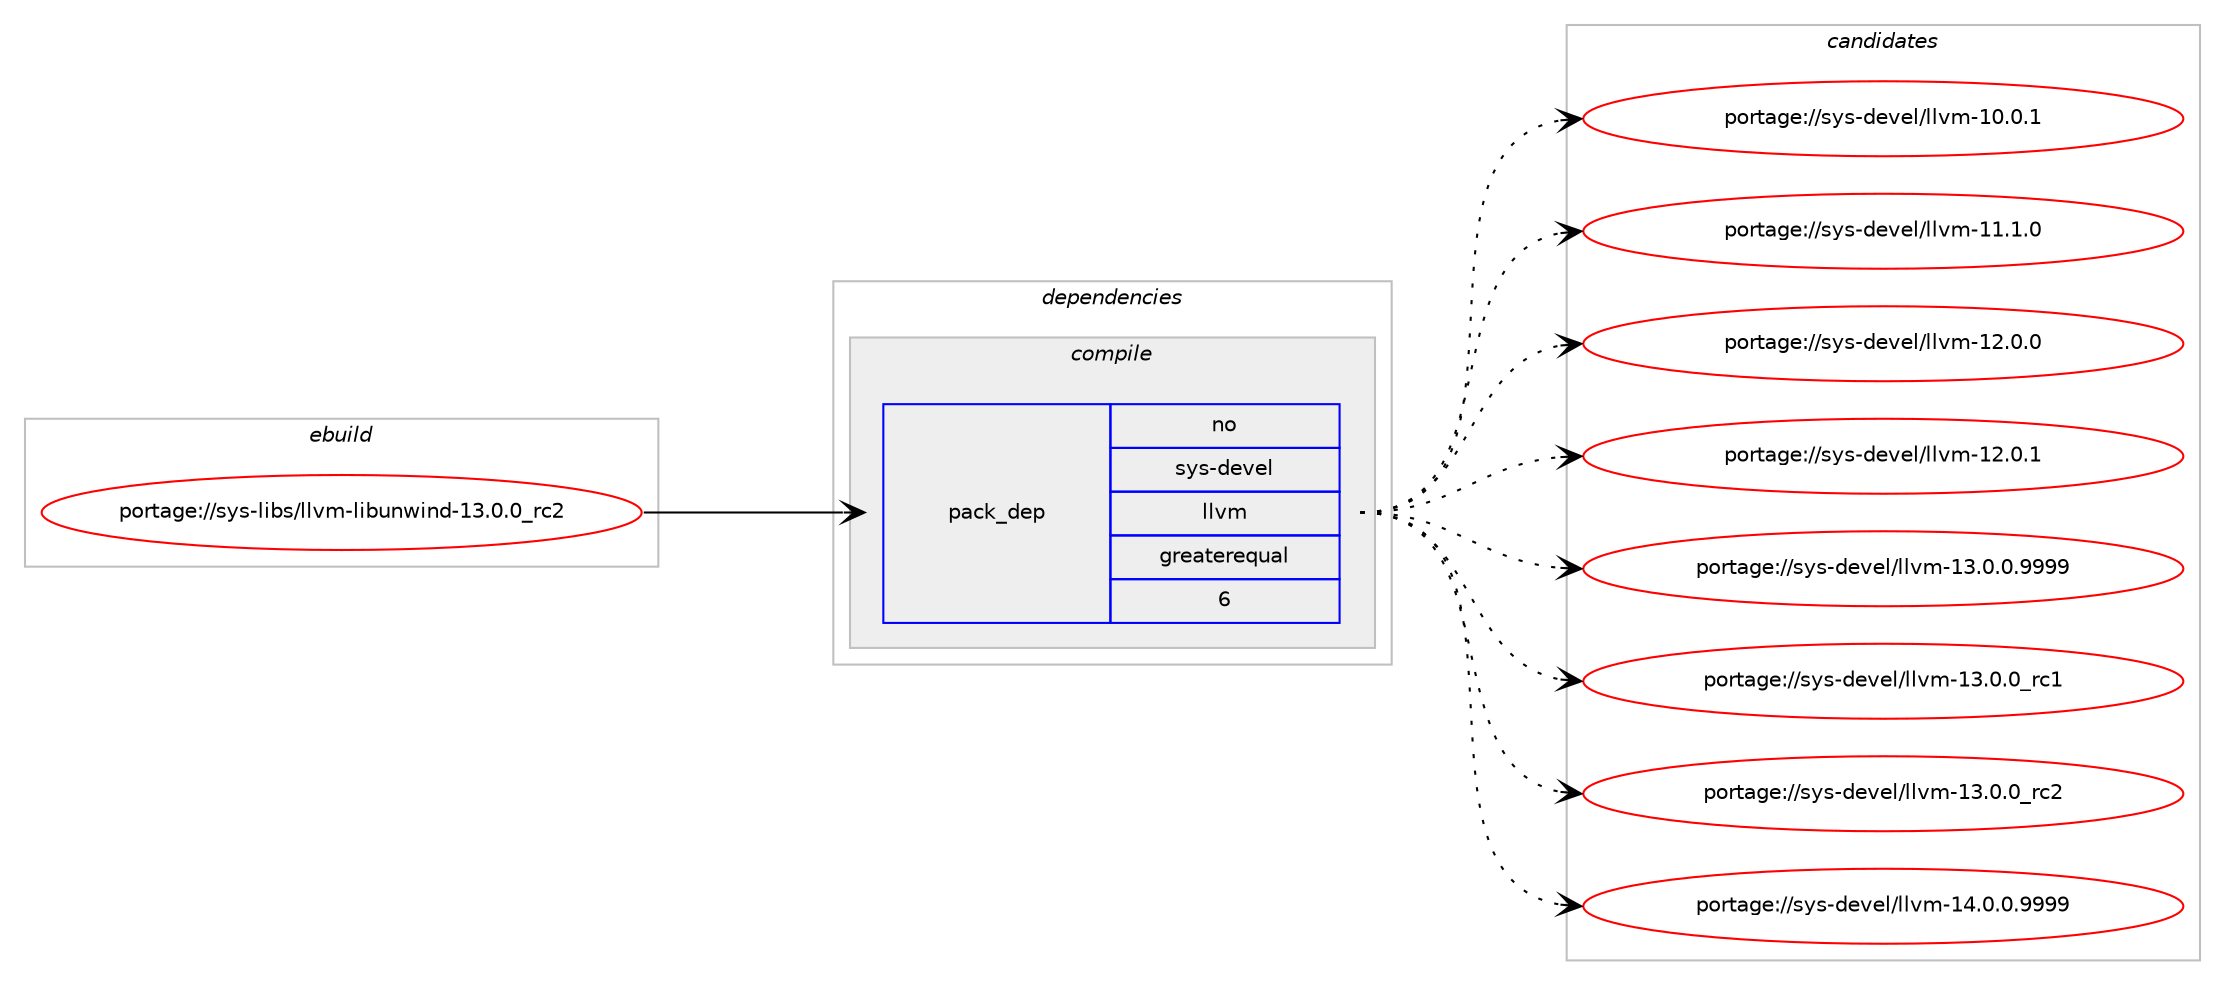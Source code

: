 digraph prolog {

# *************
# Graph options
# *************

newrank=true;
concentrate=true;
compound=true;
graph [rankdir=LR,fontname=Helvetica,fontsize=10,ranksep=1.5];#, ranksep=2.5, nodesep=0.2];
edge  [arrowhead=vee];
node  [fontname=Helvetica,fontsize=10];

# **********
# The ebuild
# **********

subgraph cluster_leftcol {
color=gray;
rank=same;
label=<<i>ebuild</i>>;
id [label="portage://sys-libs/llvm-libunwind-13.0.0_rc2", color=red, width=4, href="../sys-libs/llvm-libunwind-13.0.0_rc2.svg"];
}

# ****************
# The dependencies
# ****************

subgraph cluster_midcol {
color=gray;
label=<<i>dependencies</i>>;
subgraph cluster_compile {
fillcolor="#eeeeee";
style=filled;
label=<<i>compile</i>>;
subgraph pack319 {
dependency757 [label=<<TABLE BORDER="0" CELLBORDER="1" CELLSPACING="0" CELLPADDING="4" WIDTH="220"><TR><TD ROWSPAN="6" CELLPADDING="30">pack_dep</TD></TR><TR><TD WIDTH="110">no</TD></TR><TR><TD>sys-devel</TD></TR><TR><TD>llvm</TD></TR><TR><TD>greaterequal</TD></TR><TR><TD>6</TD></TR></TABLE>>, shape=none, color=blue];
}
id:e -> dependency757:w [weight=20,style="solid",arrowhead="vee"];
# *** BEGIN UNKNOWN DEPENDENCY TYPE (TODO) ***
# id -> package_dependency(portage://sys-libs/llvm-libunwind-13.0.0_rc2,install,strong,sys-devel,llvm,none,[,,],[slot(0)],[])
# *** END UNKNOWN DEPENDENCY TYPE (TODO) ***

}
subgraph cluster_compileandrun {
fillcolor="#eeeeee";
style=filled;
label=<<i>compile and run</i>>;
}
subgraph cluster_run {
fillcolor="#eeeeee";
style=filled;
label=<<i>run</i>>;
# *** BEGIN UNKNOWN DEPENDENCY TYPE (TODO) ***
# id -> package_dependency(portage://sys-libs/llvm-libunwind-13.0.0_rc2,run,weak,sys-libs,libunwind,none,[,,],[],[])
# *** END UNKNOWN DEPENDENCY TYPE (TODO) ***

}
}

# **************
# The candidates
# **************

subgraph cluster_choices {
rank=same;
color=gray;
label=<<i>candidates</i>>;

subgraph choice319 {
color=black;
nodesep=1;
choice115121115451001011181011084710810811810945494846484649 [label="portage://sys-devel/llvm-10.0.1", color=red, width=4,href="../sys-devel/llvm-10.0.1.svg"];
choice115121115451001011181011084710810811810945494946494648 [label="portage://sys-devel/llvm-11.1.0", color=red, width=4,href="../sys-devel/llvm-11.1.0.svg"];
choice115121115451001011181011084710810811810945495046484648 [label="portage://sys-devel/llvm-12.0.0", color=red, width=4,href="../sys-devel/llvm-12.0.0.svg"];
choice115121115451001011181011084710810811810945495046484649 [label="portage://sys-devel/llvm-12.0.1", color=red, width=4,href="../sys-devel/llvm-12.0.1.svg"];
choice1151211154510010111810110847108108118109454951464846484657575757 [label="portage://sys-devel/llvm-13.0.0.9999", color=red, width=4,href="../sys-devel/llvm-13.0.0.9999.svg"];
choice115121115451001011181011084710810811810945495146484648951149949 [label="portage://sys-devel/llvm-13.0.0_rc1", color=red, width=4,href="../sys-devel/llvm-13.0.0_rc1.svg"];
choice115121115451001011181011084710810811810945495146484648951149950 [label="portage://sys-devel/llvm-13.0.0_rc2", color=red, width=4,href="../sys-devel/llvm-13.0.0_rc2.svg"];
choice1151211154510010111810110847108108118109454952464846484657575757 [label="portage://sys-devel/llvm-14.0.0.9999", color=red, width=4,href="../sys-devel/llvm-14.0.0.9999.svg"];
dependency757:e -> choice115121115451001011181011084710810811810945494846484649:w [style=dotted,weight="100"];
dependency757:e -> choice115121115451001011181011084710810811810945494946494648:w [style=dotted,weight="100"];
dependency757:e -> choice115121115451001011181011084710810811810945495046484648:w [style=dotted,weight="100"];
dependency757:e -> choice115121115451001011181011084710810811810945495046484649:w [style=dotted,weight="100"];
dependency757:e -> choice1151211154510010111810110847108108118109454951464846484657575757:w [style=dotted,weight="100"];
dependency757:e -> choice115121115451001011181011084710810811810945495146484648951149949:w [style=dotted,weight="100"];
dependency757:e -> choice115121115451001011181011084710810811810945495146484648951149950:w [style=dotted,weight="100"];
dependency757:e -> choice1151211154510010111810110847108108118109454952464846484657575757:w [style=dotted,weight="100"];
}
}

}
